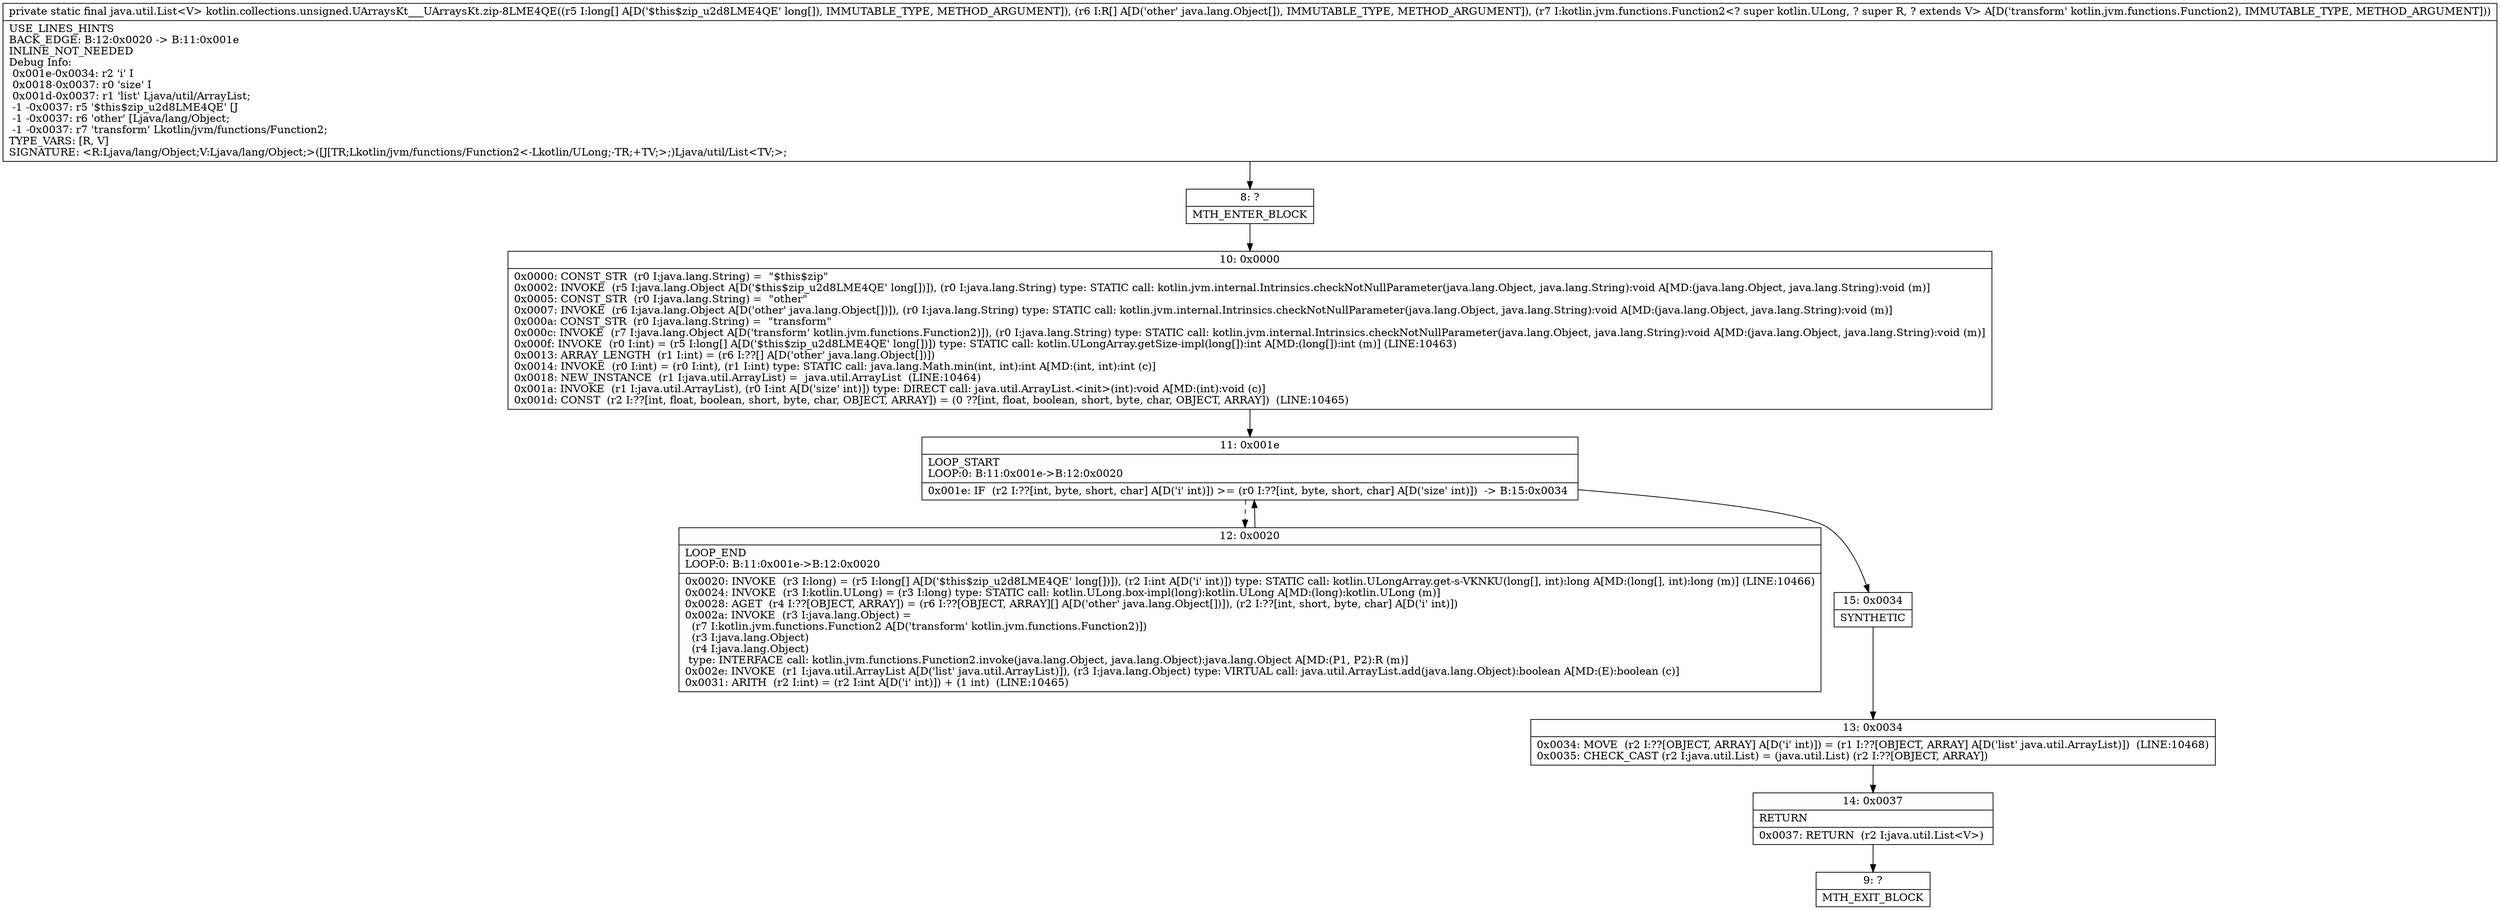 digraph "CFG forkotlin.collections.unsigned.UArraysKt___UArraysKt.zip\-8LME4QE([J[Ljava\/lang\/Object;Lkotlin\/jvm\/functions\/Function2;)Ljava\/util\/List;" {
Node_8 [shape=record,label="{8\:\ ?|MTH_ENTER_BLOCK\l}"];
Node_10 [shape=record,label="{10\:\ 0x0000|0x0000: CONST_STR  (r0 I:java.lang.String) =  \"$this$zip\" \l0x0002: INVOKE  (r5 I:java.lang.Object A[D('$this$zip_u2d8LME4QE' long[])]), (r0 I:java.lang.String) type: STATIC call: kotlin.jvm.internal.Intrinsics.checkNotNullParameter(java.lang.Object, java.lang.String):void A[MD:(java.lang.Object, java.lang.String):void (m)]\l0x0005: CONST_STR  (r0 I:java.lang.String) =  \"other\" \l0x0007: INVOKE  (r6 I:java.lang.Object A[D('other' java.lang.Object[])]), (r0 I:java.lang.String) type: STATIC call: kotlin.jvm.internal.Intrinsics.checkNotNullParameter(java.lang.Object, java.lang.String):void A[MD:(java.lang.Object, java.lang.String):void (m)]\l0x000a: CONST_STR  (r0 I:java.lang.String) =  \"transform\" \l0x000c: INVOKE  (r7 I:java.lang.Object A[D('transform' kotlin.jvm.functions.Function2)]), (r0 I:java.lang.String) type: STATIC call: kotlin.jvm.internal.Intrinsics.checkNotNullParameter(java.lang.Object, java.lang.String):void A[MD:(java.lang.Object, java.lang.String):void (m)]\l0x000f: INVOKE  (r0 I:int) = (r5 I:long[] A[D('$this$zip_u2d8LME4QE' long[])]) type: STATIC call: kotlin.ULongArray.getSize\-impl(long[]):int A[MD:(long[]):int (m)] (LINE:10463)\l0x0013: ARRAY_LENGTH  (r1 I:int) = (r6 I:??[] A[D('other' java.lang.Object[])]) \l0x0014: INVOKE  (r0 I:int) = (r0 I:int), (r1 I:int) type: STATIC call: java.lang.Math.min(int, int):int A[MD:(int, int):int (c)]\l0x0018: NEW_INSTANCE  (r1 I:java.util.ArrayList) =  java.util.ArrayList  (LINE:10464)\l0x001a: INVOKE  (r1 I:java.util.ArrayList), (r0 I:int A[D('size' int)]) type: DIRECT call: java.util.ArrayList.\<init\>(int):void A[MD:(int):void (c)]\l0x001d: CONST  (r2 I:??[int, float, boolean, short, byte, char, OBJECT, ARRAY]) = (0 ??[int, float, boolean, short, byte, char, OBJECT, ARRAY])  (LINE:10465)\l}"];
Node_11 [shape=record,label="{11\:\ 0x001e|LOOP_START\lLOOP:0: B:11:0x001e\-\>B:12:0x0020\l|0x001e: IF  (r2 I:??[int, byte, short, char] A[D('i' int)]) \>= (r0 I:??[int, byte, short, char] A[D('size' int)])  \-\> B:15:0x0034 \l}"];
Node_12 [shape=record,label="{12\:\ 0x0020|LOOP_END\lLOOP:0: B:11:0x001e\-\>B:12:0x0020\l|0x0020: INVOKE  (r3 I:long) = (r5 I:long[] A[D('$this$zip_u2d8LME4QE' long[])]), (r2 I:int A[D('i' int)]) type: STATIC call: kotlin.ULongArray.get\-s\-VKNKU(long[], int):long A[MD:(long[], int):long (m)] (LINE:10466)\l0x0024: INVOKE  (r3 I:kotlin.ULong) = (r3 I:long) type: STATIC call: kotlin.ULong.box\-impl(long):kotlin.ULong A[MD:(long):kotlin.ULong (m)]\l0x0028: AGET  (r4 I:??[OBJECT, ARRAY]) = (r6 I:??[OBJECT, ARRAY][] A[D('other' java.lang.Object[])]), (r2 I:??[int, short, byte, char] A[D('i' int)]) \l0x002a: INVOKE  (r3 I:java.lang.Object) = \l  (r7 I:kotlin.jvm.functions.Function2 A[D('transform' kotlin.jvm.functions.Function2)])\l  (r3 I:java.lang.Object)\l  (r4 I:java.lang.Object)\l type: INTERFACE call: kotlin.jvm.functions.Function2.invoke(java.lang.Object, java.lang.Object):java.lang.Object A[MD:(P1, P2):R (m)]\l0x002e: INVOKE  (r1 I:java.util.ArrayList A[D('list' java.util.ArrayList)]), (r3 I:java.lang.Object) type: VIRTUAL call: java.util.ArrayList.add(java.lang.Object):boolean A[MD:(E):boolean (c)]\l0x0031: ARITH  (r2 I:int) = (r2 I:int A[D('i' int)]) + (1 int)  (LINE:10465)\l}"];
Node_15 [shape=record,label="{15\:\ 0x0034|SYNTHETIC\l}"];
Node_13 [shape=record,label="{13\:\ 0x0034|0x0034: MOVE  (r2 I:??[OBJECT, ARRAY] A[D('i' int)]) = (r1 I:??[OBJECT, ARRAY] A[D('list' java.util.ArrayList)])  (LINE:10468)\l0x0035: CHECK_CAST (r2 I:java.util.List) = (java.util.List) (r2 I:??[OBJECT, ARRAY]) \l}"];
Node_14 [shape=record,label="{14\:\ 0x0037|RETURN\l|0x0037: RETURN  (r2 I:java.util.List\<V\>) \l}"];
Node_9 [shape=record,label="{9\:\ ?|MTH_EXIT_BLOCK\l}"];
MethodNode[shape=record,label="{private static final java.util.List\<V\> kotlin.collections.unsigned.UArraysKt___UArraysKt.zip\-8LME4QE((r5 I:long[] A[D('$this$zip_u2d8LME4QE' long[]), IMMUTABLE_TYPE, METHOD_ARGUMENT]), (r6 I:R[] A[D('other' java.lang.Object[]), IMMUTABLE_TYPE, METHOD_ARGUMENT]), (r7 I:kotlin.jvm.functions.Function2\<? super kotlin.ULong, ? super R, ? extends V\> A[D('transform' kotlin.jvm.functions.Function2), IMMUTABLE_TYPE, METHOD_ARGUMENT]))  | USE_LINES_HINTS\lBACK_EDGE: B:12:0x0020 \-\> B:11:0x001e\lINLINE_NOT_NEEDED\lDebug Info:\l  0x001e\-0x0034: r2 'i' I\l  0x0018\-0x0037: r0 'size' I\l  0x001d\-0x0037: r1 'list' Ljava\/util\/ArrayList;\l  \-1 \-0x0037: r5 '$this$zip_u2d8LME4QE' [J\l  \-1 \-0x0037: r6 'other' [Ljava\/lang\/Object;\l  \-1 \-0x0037: r7 'transform' Lkotlin\/jvm\/functions\/Function2;\lTYPE_VARS: [R, V]\lSIGNATURE: \<R:Ljava\/lang\/Object;V:Ljava\/lang\/Object;\>([J[TR;Lkotlin\/jvm\/functions\/Function2\<\-Lkotlin\/ULong;\-TR;+TV;\>;)Ljava\/util\/List\<TV;\>;\l}"];
MethodNode -> Node_8;Node_8 -> Node_10;
Node_10 -> Node_11;
Node_11 -> Node_12[style=dashed];
Node_11 -> Node_15;
Node_12 -> Node_11;
Node_15 -> Node_13;
Node_13 -> Node_14;
Node_14 -> Node_9;
}

